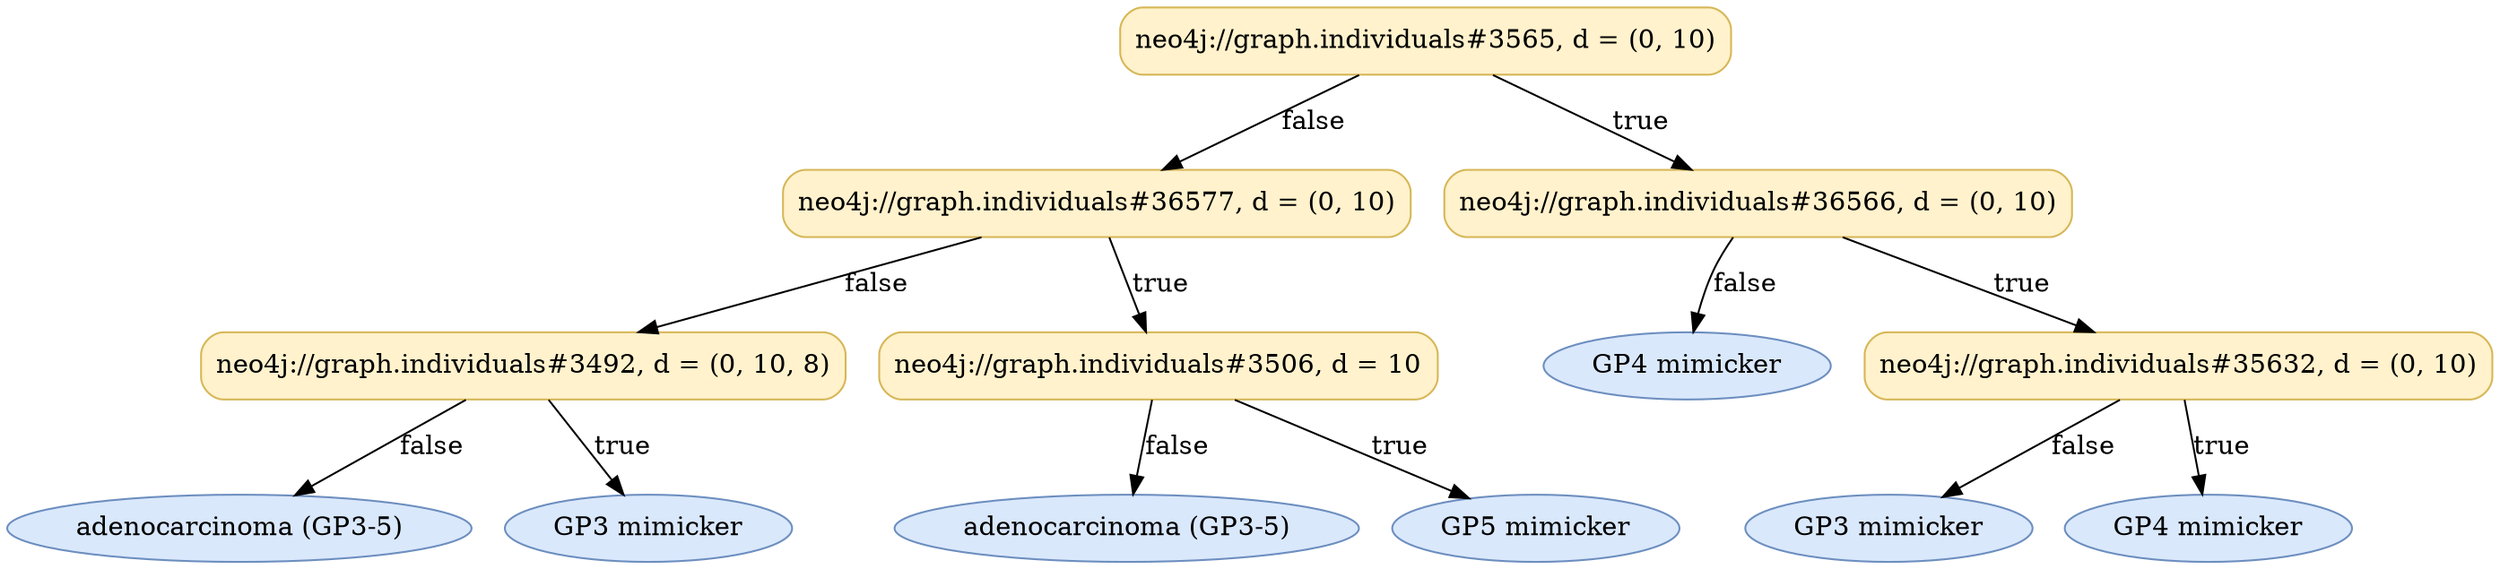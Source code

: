 digraph DT{
label=""
fontname="Times-Roman"
node[fontname="Times-Roman"];
Node1 [label="neo4j://graph.individuals#3565, d = (0, 10)", fillcolor="#FFF2CC", color="#D6B656", style="rounded,filled", shape="box"];
Node2 [label="neo4j://graph.individuals#36577, d = (0, 10)", fillcolor="#FFF2CC", color="#D6B656", style="rounded,filled", shape="box"];
Node3 [label="neo4j://graph.individuals#3492, d = (0, 10, 8)", fillcolor="#FFF2CC", color="#D6B656", style="rounded,filled", shape="box"];
Node4 [label="adenocarcinoma (GP3-5)", fillcolor="#DAE8FC", color="#6C8EBF", style="rounded,filled", shape="ellipse"];
Node3 -> Node4 [label="false"];
Node5 [label="GP3 mimicker", fillcolor="#DAE8FC", color="#6C8EBF", style="rounded,filled", shape="ellipse"];
Node3 -> Node5 [label="true"];
Node2 -> Node3 [label="false"];
Node6 [label="neo4j://graph.individuals#3506, d = 10", fillcolor="#FFF2CC", color="#D6B656", style="rounded,filled", shape="box"];
Node7 [label="adenocarcinoma (GP3-5)", fillcolor="#DAE8FC", color="#6C8EBF", style="rounded,filled", shape="ellipse"];
Node6 -> Node7 [label="false"];
Node8 [label="GP5 mimicker", fillcolor="#DAE8FC", color="#6C8EBF", style="rounded,filled", shape="ellipse"];
Node6 -> Node8 [label="true"];
Node2 -> Node6 [label="true"];
Node1 -> Node2 [label="false"];
Node9 [label="neo4j://graph.individuals#36566, d = (0, 10)", fillcolor="#FFF2CC", color="#D6B656", style="rounded,filled", shape="box"];
Node10 [label="GP4 mimicker", fillcolor="#DAE8FC", color="#6C8EBF", style="rounded,filled", shape="ellipse"];
Node9 -> Node10 [label="false"];
Node11 [label="neo4j://graph.individuals#35632, d = (0, 10)", fillcolor="#FFF2CC", color="#D6B656", style="rounded,filled", shape="box"];
Node12 [label="GP3 mimicker", fillcolor="#DAE8FC", color="#6C8EBF", style="rounded,filled", shape="ellipse"];
Node11 -> Node12 [label="false"];
Node13 [label="GP4 mimicker", fillcolor="#DAE8FC", color="#6C8EBF", style="rounded,filled", shape="ellipse"];
Node11 -> Node13 [label="true"];
Node9 -> Node11 [label="true"];
Node1 -> Node9 [label="true"];
}